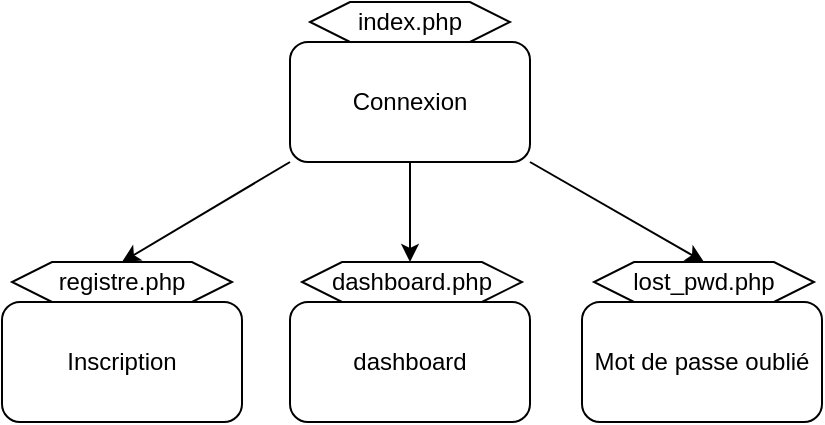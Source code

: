 <mxfile version="21.3.3" type="device">
  <diagram name="Page-1" id="bAn1-sho_LhMiV9gDNNJ">
    <mxGraphModel dx="896" dy="346" grid="1" gridSize="10" guides="1" tooltips="1" connect="1" arrows="1" fold="1" page="1" pageScale="1" pageWidth="827" pageHeight="1169" math="0" shadow="0">
      <root>
        <mxCell id="0" />
        <mxCell id="1" parent="0" />
        <mxCell id="TjzR_-C0COBDaRBHiFgZ-1" value="Connexion" style="rounded=1;whiteSpace=wrap;html=1;" vertex="1" parent="1">
          <mxGeometry x="354" y="70" width="120" height="60" as="geometry" />
        </mxCell>
        <mxCell id="TjzR_-C0COBDaRBHiFgZ-4" value="index.php" style="shape=hexagon;perimeter=hexagonPerimeter2;whiteSpace=wrap;html=1;fixedSize=1;" vertex="1" parent="1">
          <mxGeometry x="364" y="50" width="100" height="20" as="geometry" />
        </mxCell>
        <mxCell id="TjzR_-C0COBDaRBHiFgZ-5" value="" style="endArrow=classic;html=1;rounded=0;exitX=0.5;exitY=1;exitDx=0;exitDy=0;" edge="1" parent="1" source="TjzR_-C0COBDaRBHiFgZ-1">
          <mxGeometry width="50" height="50" relative="1" as="geometry">
            <mxPoint x="410" y="200" as="sourcePoint" />
            <mxPoint x="414" y="180" as="targetPoint" />
          </mxGeometry>
        </mxCell>
        <mxCell id="TjzR_-C0COBDaRBHiFgZ-6" value="Inscription" style="rounded=1;whiteSpace=wrap;html=1;" vertex="1" parent="1">
          <mxGeometry x="210" y="200" width="120" height="60" as="geometry" />
        </mxCell>
        <mxCell id="TjzR_-C0COBDaRBHiFgZ-7" value="" style="endArrow=classic;html=1;rounded=0;exitX=0;exitY=1;exitDx=0;exitDy=0;entryX=0.5;entryY=0;entryDx=0;entryDy=0;" edge="1" parent="1" source="TjzR_-C0COBDaRBHiFgZ-1" target="TjzR_-C0COBDaRBHiFgZ-8">
          <mxGeometry width="50" height="50" relative="1" as="geometry">
            <mxPoint x="410" y="200" as="sourcePoint" />
            <mxPoint x="300" y="190" as="targetPoint" />
          </mxGeometry>
        </mxCell>
        <mxCell id="TjzR_-C0COBDaRBHiFgZ-8" value="registre.php" style="shape=hexagon;perimeter=hexagonPerimeter2;whiteSpace=wrap;html=1;fixedSize=1;" vertex="1" parent="1">
          <mxGeometry x="215" y="180" width="110" height="20" as="geometry" />
        </mxCell>
        <mxCell id="TjzR_-C0COBDaRBHiFgZ-9" value="dashboard" style="rounded=1;whiteSpace=wrap;html=1;" vertex="1" parent="1">
          <mxGeometry x="354" y="200" width="120" height="60" as="geometry" />
        </mxCell>
        <mxCell id="TjzR_-C0COBDaRBHiFgZ-10" value="dashboard.php" style="shape=hexagon;perimeter=hexagonPerimeter2;whiteSpace=wrap;html=1;fixedSize=1;" vertex="1" parent="1">
          <mxGeometry x="360" y="180" width="110" height="20" as="geometry" />
        </mxCell>
        <mxCell id="TjzR_-C0COBDaRBHiFgZ-11" value="Mot de passe oublié" style="rounded=1;whiteSpace=wrap;html=1;" vertex="1" parent="1">
          <mxGeometry x="500" y="200" width="120" height="60" as="geometry" />
        </mxCell>
        <mxCell id="TjzR_-C0COBDaRBHiFgZ-12" value="lost_pwd.php" style="shape=hexagon;perimeter=hexagonPerimeter2;whiteSpace=wrap;html=1;fixedSize=1;" vertex="1" parent="1">
          <mxGeometry x="506" y="180" width="110" height="20" as="geometry" />
        </mxCell>
        <mxCell id="TjzR_-C0COBDaRBHiFgZ-13" value="" style="endArrow=classic;html=1;rounded=0;exitX=1;exitY=1;exitDx=0;exitDy=0;entryX=0.5;entryY=0;entryDx=0;entryDy=0;" edge="1" parent="1" source="TjzR_-C0COBDaRBHiFgZ-1" target="TjzR_-C0COBDaRBHiFgZ-12">
          <mxGeometry width="50" height="50" relative="1" as="geometry">
            <mxPoint x="424" y="140" as="sourcePoint" />
            <mxPoint x="424" y="190" as="targetPoint" />
          </mxGeometry>
        </mxCell>
      </root>
    </mxGraphModel>
  </diagram>
</mxfile>
